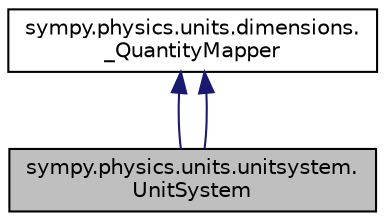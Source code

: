 digraph "sympy.physics.units.unitsystem.UnitSystem"
{
 // LATEX_PDF_SIZE
  edge [fontname="Helvetica",fontsize="10",labelfontname="Helvetica",labelfontsize="10"];
  node [fontname="Helvetica",fontsize="10",shape=record];
  Node1 [label="sympy.physics.units.unitsystem.\lUnitSystem",height=0.2,width=0.4,color="black", fillcolor="grey75", style="filled", fontcolor="black",tooltip=" "];
  Node2 -> Node1 [dir="back",color="midnightblue",fontsize="10",style="solid",fontname="Helvetica"];
  Node2 [label="sympy.physics.units.dimensions.\l_QuantityMapper",height=0.2,width=0.4,color="black", fillcolor="white", style="filled",URL="$classsympy_1_1physics_1_1units_1_1dimensions_1_1__QuantityMapper.html",tooltip=" "];
  Node2 -> Node1 [dir="back",color="midnightblue",fontsize="10",style="solid",fontname="Helvetica"];
}
